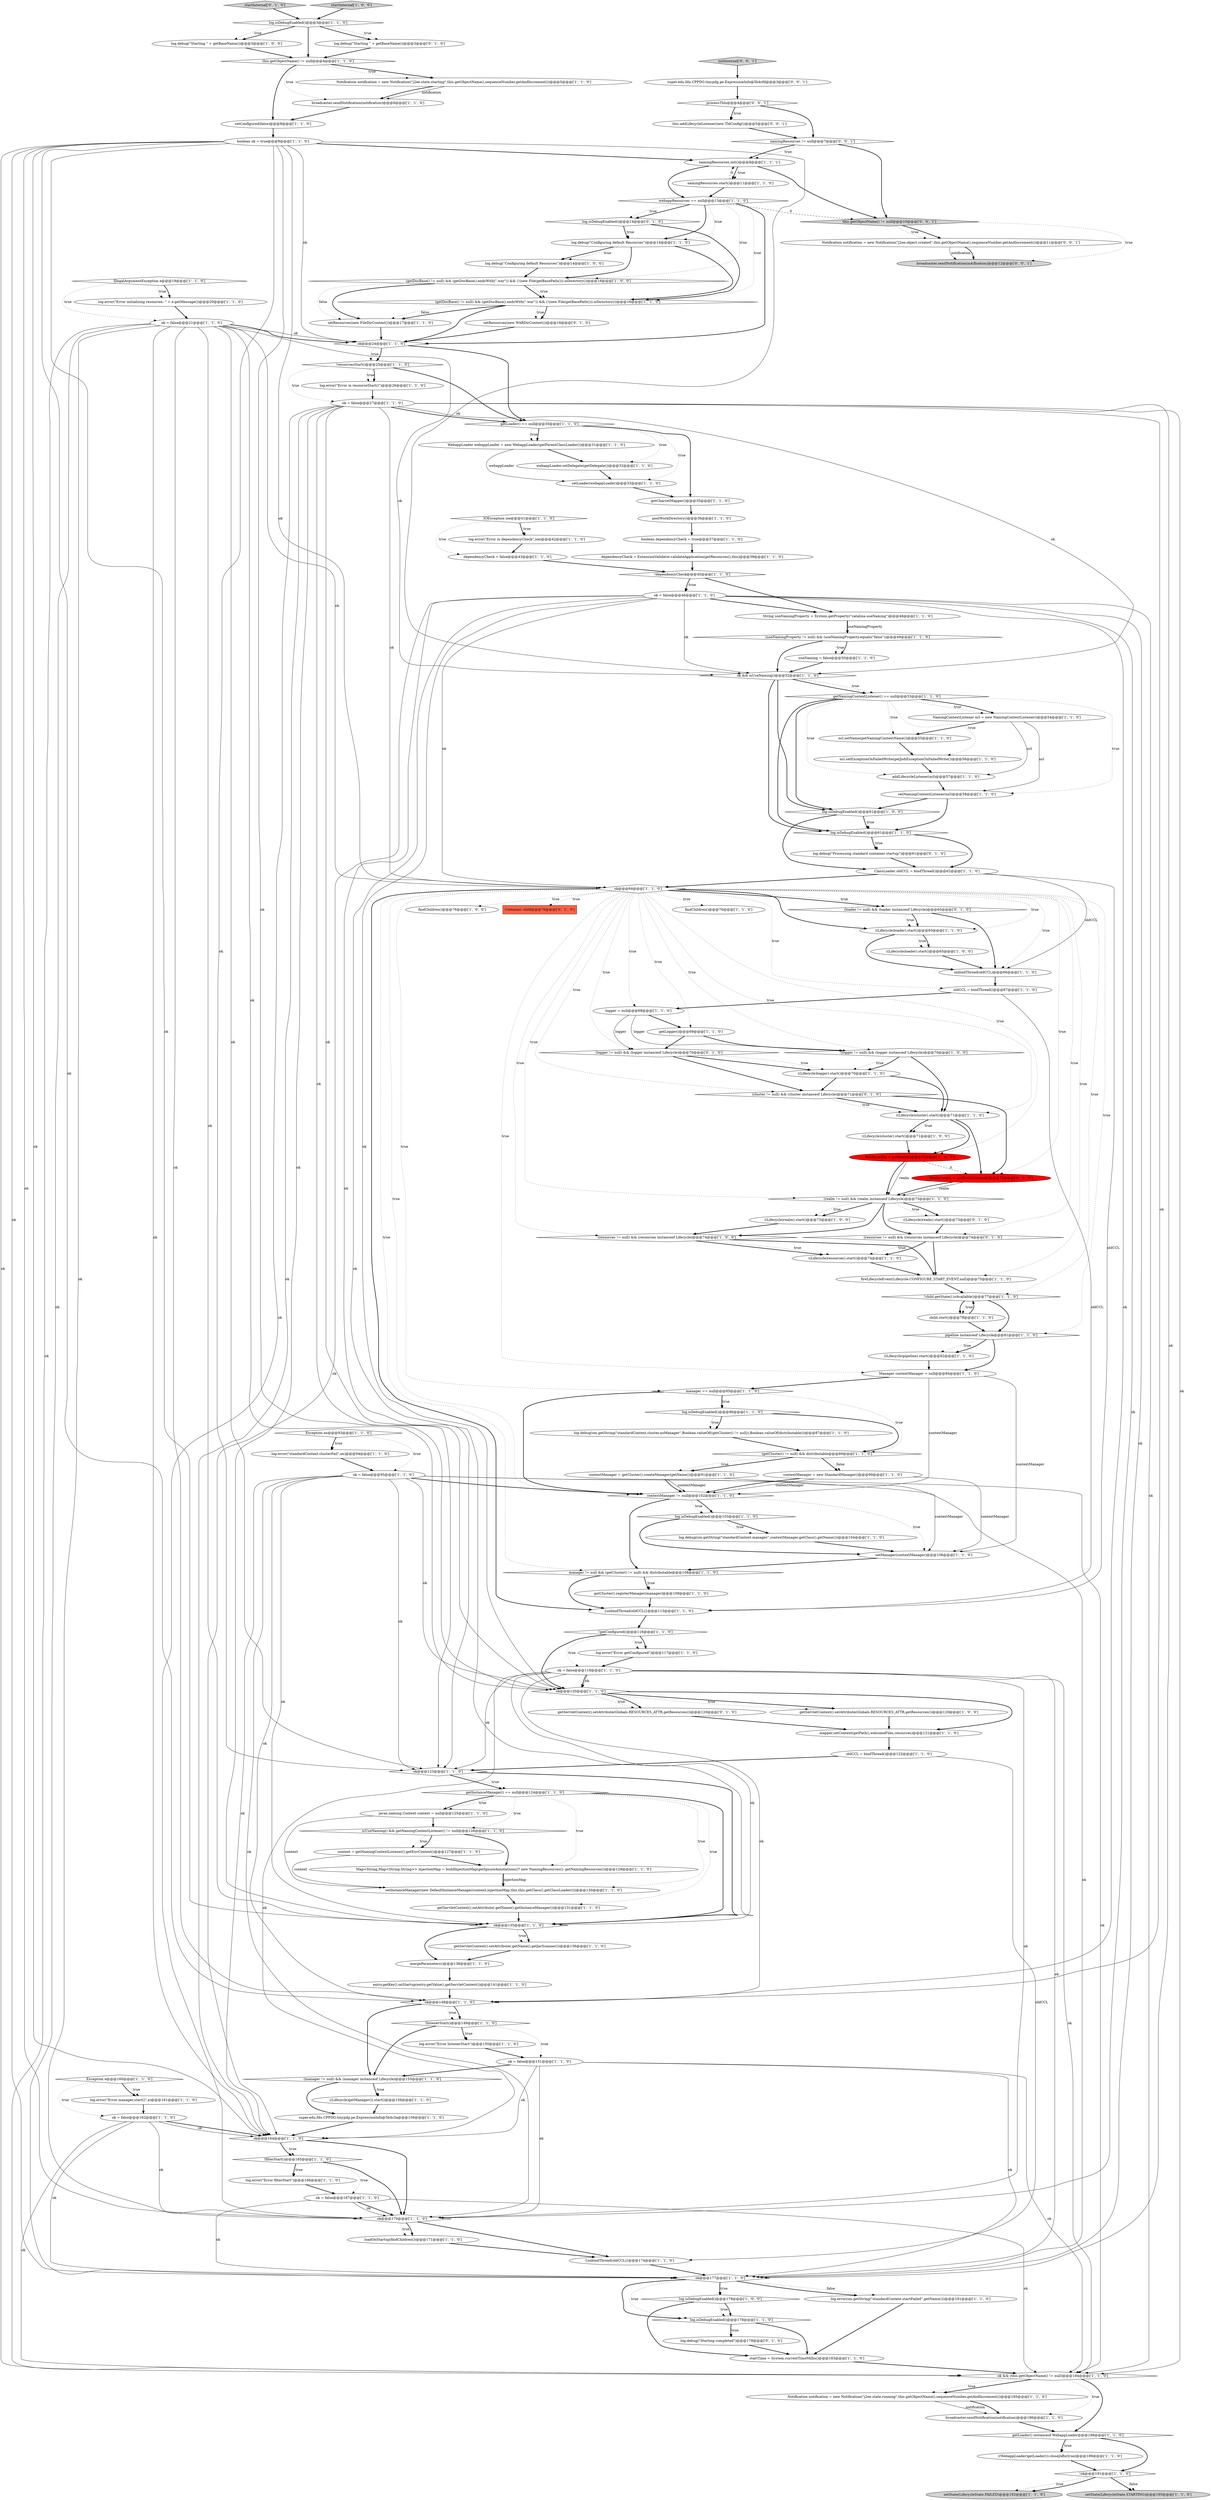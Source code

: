 digraph {
64 [style = filled, label = "findChildren()@@@76@@@['1', '1', '0']", fillcolor = white, shape = ellipse image = "AAA0AAABBB1BBB"];
65 [style = filled, label = "WebappLoader webappLoader = new WebappLoader(getParentClassLoader())@@@31@@@['1', '1', '0']", fillcolor = white, shape = ellipse image = "AAA0AAABBB1BBB"];
31 [style = filled, label = "dependencyCheck = false@@@43@@@['1', '1', '0']", fillcolor = white, shape = ellipse image = "AAA0AAABBB1BBB"];
22 [style = filled, label = "Notification notification = new Notification(\"j2ee.state.running\",this.getObjectName(),sequenceNumber.getAndIncrement())@@@185@@@['1', '1', '0']", fillcolor = white, shape = ellipse image = "AAA0AAABBB1BBB"];
88 [style = filled, label = "((Lifecycle)logger).start()@@@70@@@['1', '1', '0']", fillcolor = white, shape = ellipse image = "AAA0AAABBB1BBB"];
149 [style = filled, label = "startInternal['0', '1', '0']", fillcolor = lightgray, shape = diamond image = "AAA0AAABBB2BBB"];
104 [style = filled, label = "ok@@@120@@@['1', '1', '0']", fillcolor = white, shape = diamond image = "AAA0AAABBB1BBB"];
139 [style = filled, label = "log.debug(\"Starting completed\")@@@178@@@['0', '1', '0']", fillcolor = white, shape = ellipse image = "AAA0AAABBB2BBB"];
8 [style = filled, label = "(getDocBase() != null) && (getDocBase().endsWith(\".war\")) && (!(new File(getBasePath())).isDirectory())@@@16@@@['1', '0', '0']", fillcolor = white, shape = diamond image = "AAA0AAABBB1BBB"];
45 [style = filled, label = "fireLifecycleEvent(Lifecycle.CONFIGURE_START_EVENT,null)@@@75@@@['1', '1', '0']", fillcolor = white, shape = ellipse image = "AAA0AAABBB1BBB"];
145 [style = filled, label = "(loader != null) && (loader instanceof Lifecycle)@@@65@@@['0', '1', '0']", fillcolor = white, shape = diamond image = "AAA0AAABBB2BBB"];
120 [style = filled, label = "setState(LifecycleState.FAILED)@@@192@@@['1', '1', '0']", fillcolor = lightgray, shape = ellipse image = "AAA0AAABBB1BBB"];
44 [style = filled, label = "!filterStart()@@@165@@@['1', '1', '0']", fillcolor = white, shape = diamond image = "AAA0AAABBB1BBB"];
34 [style = filled, label = "log.isDebugEnabled()@@@86@@@['1', '1', '0']", fillcolor = white, shape = diamond image = "AAA0AAABBB1BBB"];
21 [style = filled, label = "log.debug(\"Configuring default Resources\")@@@14@@@['1', '0', '0']", fillcolor = white, shape = ellipse image = "AAA0AAABBB1BBB"];
37 [style = filled, label = "startInternal['1', '0', '0']", fillcolor = lightgray, shape = diamond image = "AAA0AAABBB1BBB"];
106 [style = filled, label = "((Lifecycle)loader).start()@@@65@@@['1', '1', '0']", fillcolor = white, shape = ellipse image = "AAA0AAABBB1BBB"];
116 [style = filled, label = "ok && (this.getObjectName() != null)@@@184@@@['1', '1', '0']", fillcolor = white, shape = diamond image = "AAA0AAABBB1BBB"];
35 [style = filled, label = "setInstanceManager(new DefaultInstanceManager(context,injectionMap,this,this.getClass().getClassLoader()))@@@130@@@['1', '1', '0']", fillcolor = white, shape = ellipse image = "AAA0AAABBB1BBB"];
151 [style = filled, label = "log.debug(\"Processing standard container startup\")@@@61@@@['0', '1', '0']", fillcolor = white, shape = ellipse image = "AAA0AAABBB2BBB"];
87 [style = filled, label = "ok = false@@@46@@@['1', '1', '0']", fillcolor = white, shape = ellipse image = "AAA0AAABBB1BBB"];
50 [style = filled, label = "ok@@@135@@@['1', '1', '0']", fillcolor = white, shape = diamond image = "AAA0AAABBB1BBB"];
71 [style = filled, label = "(useNamingProperty != null) && (useNamingProperty.equals(\"false\"))@@@49@@@['1', '1', '0']", fillcolor = white, shape = diamond image = "AAA0AAABBB1BBB"];
91 [style = filled, label = "entry.getKey().onStartup(entry.getValue(),getServletContext())@@@141@@@['1', '1', '0']", fillcolor = white, shape = ellipse image = "AAA0AAABBB1BBB"];
102 [style = filled, label = "setConfigured(false)@@@8@@@['1', '1', '0']", fillcolor = white, shape = ellipse image = "AAA0AAABBB1BBB"];
158 [style = filled, label = "initInternal['0', '0', '1']", fillcolor = lightgray, shape = diamond image = "AAA0AAABBB3BBB"];
92 [style = filled, label = "log.error(\"standardContext.clusterFail\",ex)@@@94@@@['1', '1', '0']", fillcolor = white, shape = ellipse image = "AAA0AAABBB1BBB"];
119 [style = filled, label = "log.error(\"Error in dependencyCheck\",ioe)@@@42@@@['1', '1', '0']", fillcolor = white, shape = ellipse image = "AAA0AAABBB1BBB"];
55 [style = filled, label = "log.debug(sm.getString(\"standardContext.manager\",contextManager.getClass().getName()))@@@104@@@['1', '1', '0']", fillcolor = white, shape = ellipse image = "AAA0AAABBB1BBB"];
130 [style = filled, label = "ok = false@@@27@@@['1', '1', '0']", fillcolor = white, shape = ellipse image = "AAA0AAABBB1BBB"];
6 [style = filled, label = "log.isDebugEnabled()@@@61@@@['1', '0', '0']", fillcolor = white, shape = diamond image = "AAA0AAABBB1BBB"];
38 [style = filled, label = "((Lifecycle)pipeline).start()@@@82@@@['1', '1', '0']", fillcolor = white, shape = ellipse image = "AAA0AAABBB1BBB"];
157 [style = filled, label = "this.getObjectName() != null@@@10@@@['0', '0', '1']", fillcolor = lightgray, shape = diamond image = "AAA0AAABBB3BBB"];
132 [style = filled, label = "(getDocBase() != null) && (getDocBase().endsWith(\".war\")) && (!(new File(getBasePath())).isDirectory())@@@16@@@['1', '1', '0']", fillcolor = white, shape = diamond image = "AAA0AAABBB1BBB"];
63 [style = filled, label = "((WebappLoader)getLoader()).closeJARs(true)@@@189@@@['1', '1', '0']", fillcolor = white, shape = ellipse image = "AAA0AAABBB1BBB"];
146 [style = filled, label = "setResources(new WARDirContext())@@@16@@@['0', '1', '0']", fillcolor = white, shape = ellipse image = "AAA0AAABBB2BBB"];
159 [style = filled, label = "this.addLifecycleListener(new TldConfig())@@@5@@@['0', '0', '1']", fillcolor = white, shape = ellipse image = "AAA0AAABBB3BBB"];
75 [style = filled, label = "startTime = System.currentTimeMillis()@@@183@@@['1', '1', '0']", fillcolor = white, shape = ellipse image = "AAA0AAABBB1BBB"];
141 [style = filled, label = "(resources != null) && (resources instanceof Lifecycle)@@@74@@@['0', '1', '0']", fillcolor = white, shape = diamond image = "AAA0AAABBB2BBB"];
53 [style = filled, label = "ok@@@64@@@['1', '1', '0']", fillcolor = white, shape = diamond image = "AAA0AAABBB1BBB"];
98 [style = filled, label = "webappLoader.setDelegate(getDelegate())@@@32@@@['1', '1', '0']", fillcolor = white, shape = ellipse image = "AAA0AAABBB1BBB"];
100 [style = filled, label = "{unbindThread(oldCCL)}@@@113@@@['1', '1', '0']", fillcolor = white, shape = ellipse image = "AAA0AAABBB1BBB"];
95 [style = filled, label = "unbindThread(oldCCL)@@@66@@@['1', '1', '0']", fillcolor = white, shape = ellipse image = "AAA0AAABBB1BBB"];
156 [style = filled, label = "processTlds@@@4@@@['0', '0', '1']", fillcolor = white, shape = diamond image = "AAA0AAABBB3BBB"];
2 [style = filled, label = "manager == null@@@85@@@['1', '1', '0']", fillcolor = white, shape = diamond image = "AAA0AAABBB1BBB"];
17 [style = filled, label = "useNaming = false@@@50@@@['1', '1', '0']", fillcolor = white, shape = ellipse image = "AAA0AAABBB1BBB"];
83 [style = filled, label = "context = getNamingContextListener().getEnvContext()@@@127@@@['1', '1', '0']", fillcolor = white, shape = ellipse image = "AAA0AAABBB1BBB"];
153 [style = filled, label = "broadcaster.sendNotification(notification)@@@12@@@['0', '0', '1']", fillcolor = lightgray, shape = ellipse image = "AAA0AAABBB3BBB"];
114 [style = filled, label = "log.error(\"Error initializing resources: \" + e.getMessage())@@@20@@@['1', '1', '0']", fillcolor = white, shape = ellipse image = "AAA0AAABBB1BBB"];
14 [style = filled, label = "Realm realm = getRealm()@@@72@@@['1', '0', '0']", fillcolor = red, shape = ellipse image = "AAA1AAABBB1BBB"];
133 [style = filled, label = "ok@@@164@@@['1', '1', '0']", fillcolor = white, shape = diamond image = "AAA0AAABBB1BBB"];
58 [style = filled, label = "findChildren()@@@76@@@['1', '0', '0']", fillcolor = white, shape = ellipse image = "AAA0AAABBB1BBB"];
73 [style = filled, label = "ok@@@170@@@['1', '1', '0']", fillcolor = white, shape = diamond image = "AAA0AAABBB1BBB"];
148 [style = filled, label = "Container child@@@76@@@['0', '1', '0']", fillcolor = tomato, shape = box image = "AAA0AAABBB2BBB"];
78 [style = filled, label = "!dependencyCheck@@@45@@@['1', '1', '0']", fillcolor = white, shape = diamond image = "AAA0AAABBB1BBB"];
3 [style = filled, label = "getServletContext().setAttribute(.getName(),getJarScanner())@@@136@@@['1', '1', '0']", fillcolor = white, shape = ellipse image = "AAA0AAABBB1BBB"];
155 [style = filled, label = "super.edu.fdu.CPPDG.tinypdg.pe.ExpressionInfo@5b4cfd@@@3@@@['0', '0', '1']", fillcolor = white, shape = ellipse image = "AAA0AAABBB3BBB"];
16 [style = filled, label = "log.error(sm.getString(\"standardContext.startFailed\",getName()))@@@181@@@['1', '1', '0']", fillcolor = white, shape = ellipse image = "AAA0AAABBB1BBB"];
36 [style = filled, label = "ok@@@177@@@['1', '1', '0']", fillcolor = white, shape = diamond image = "AAA0AAABBB1BBB"];
96 [style = filled, label = "log.error(\"Error getConfigured\")@@@117@@@['1', '1', '0']", fillcolor = white, shape = ellipse image = "AAA0AAABBB1BBB"];
136 [style = filled, label = "child.start()@@@78@@@['1', '1', '0']", fillcolor = white, shape = ellipse image = "AAA0AAABBB1BBB"];
137 [style = filled, label = "broadcaster.sendNotification(notification)@@@6@@@['1', '1', '0']", fillcolor = white, shape = ellipse image = "AAA0AAABBB1BBB"];
15 [style = filled, label = "ok = false@@@167@@@['1', '1', '0']", fillcolor = white, shape = ellipse image = "AAA0AAABBB1BBB"];
110 [style = filled, label = "ok@@@123@@@['1', '1', '0']", fillcolor = white, shape = diamond image = "AAA0AAABBB1BBB"];
5 [style = filled, label = "{unbindThread(oldCCL)}@@@174@@@['1', '1', '0']", fillcolor = white, shape = ellipse image = "AAA0AAABBB1BBB"];
81 [style = filled, label = "log.debug(\"Starting \" + getBaseName())@@@3@@@['1', '0', '0']", fillcolor = white, shape = ellipse image = "AAA0AAABBB1BBB"];
135 [style = filled, label = "(realm != null) && (realm instanceof Lifecycle)@@@73@@@['1', '1', '0']", fillcolor = white, shape = diamond image = "AAA0AAABBB1BBB"];
11 [style = filled, label = "((Lifecycle)cluster).start()@@@71@@@['1', '0', '0']", fillcolor = white, shape = ellipse image = "AAA0AAABBB1BBB"];
129 [style = filled, label = "isUseNaming() && getNamingContextListener() != null@@@126@@@['1', '1', '0']", fillcolor = white, shape = diamond image = "AAA0AAABBB1BBB"];
23 [style = filled, label = "this.getObjectName() != null@@@4@@@['1', '1', '0']", fillcolor = white, shape = diamond image = "AAA0AAABBB1BBB"];
77 [style = filled, label = "Exception ex@@@93@@@['1', '1', '0']", fillcolor = white, shape = diamond image = "AAA0AAABBB1BBB"];
94 [style = filled, label = "ok = false@@@162@@@['1', '1', '0']", fillcolor = white, shape = ellipse image = "AAA0AAABBB1BBB"];
33 [style = filled, label = "dependencyCheck = ExtensionValidator.validateApplication(getResources(),this)@@@39@@@['1', '1', '0']", fillcolor = white, shape = ellipse image = "AAA0AAABBB1BBB"];
12 [style = filled, label = "mergeParameters()@@@138@@@['1', '1', '0']", fillcolor = white, shape = ellipse image = "AAA0AAABBB1BBB"];
24 [style = filled, label = "((Lifecycle)loader).start()@@@65@@@['1', '0', '0']", fillcolor = white, shape = ellipse image = "AAA0AAABBB1BBB"];
18 [style = filled, label = "oldCCL = bindThread()@@@67@@@['1', '1', '0']", fillcolor = white, shape = ellipse image = "AAA0AAABBB1BBB"];
20 [style = filled, label = "(logger != null) && (logger instanceof Lifecycle)@@@70@@@['1', '0', '0']", fillcolor = white, shape = diamond image = "AAA0AAABBB1BBB"];
108 [style = filled, label = "contextManager = new StandardManager()@@@99@@@['1', '1', '0']", fillcolor = white, shape = ellipse image = "AAA0AAABBB1BBB"];
112 [style = filled, label = "getCluster().registerManager(manager)@@@109@@@['1', '1', '0']", fillcolor = white, shape = ellipse image = "AAA0AAABBB1BBB"];
26 [style = filled, label = "getInstanceManager() == null@@@124@@@['1', '1', '0']", fillcolor = white, shape = diamond image = "AAA0AAABBB1BBB"];
74 [style = filled, label = "String useNamingProperty = System.getProperty(\"catalina.useNaming\")@@@48@@@['1', '1', '0']", fillcolor = white, shape = ellipse image = "AAA0AAABBB1BBB"];
150 [style = filled, label = "Realm realm = getRealmInternal()@@@72@@@['0', '1', '0']", fillcolor = red, shape = ellipse image = "AAA1AAABBB2BBB"];
123 [style = filled, label = "!getConfigured()@@@116@@@['1', '1', '0']", fillcolor = white, shape = diamond image = "AAA0AAABBB1BBB"];
57 [style = filled, label = "log.debug(\"Configuring default Resources\")@@@14@@@['1', '1', '0']", fillcolor = white, shape = ellipse image = "AAA0AAABBB1BBB"];
49 [style = filled, label = "IllegalArgumentException e@@@19@@@['1', '1', '0']", fillcolor = white, shape = diamond image = "AAA0AAABBB1BBB"];
66 [style = filled, label = "log.error(\"Error in resourceStart()\")@@@26@@@['1', '1', '0']", fillcolor = white, shape = ellipse image = "AAA0AAABBB1BBB"];
28 [style = filled, label = "((Lifecycle)cluster).start()@@@71@@@['1', '1', '0']", fillcolor = white, shape = ellipse image = "AAA0AAABBB1BBB"];
32 [style = filled, label = "((Lifecycle)realm).start()@@@73@@@['1', '0', '0']", fillcolor = white, shape = ellipse image = "AAA0AAABBB1BBB"];
101 [style = filled, label = "NamingContextListener ncl = new NamingContextListener()@@@54@@@['1', '1', '0']", fillcolor = white, shape = ellipse image = "AAA0AAABBB1BBB"];
109 [style = filled, label = "getLogger()@@@69@@@['1', '1', '0']", fillcolor = white, shape = ellipse image = "AAA0AAABBB1BBB"];
19 [style = filled, label = "log.isDebugEnabled()@@@178@@@['1', '0', '0']", fillcolor = white, shape = diamond image = "AAA0AAABBB1BBB"];
140 [style = filled, label = "((Lifecycle)realm).start()@@@73@@@['0', '1', '0']", fillcolor = white, shape = ellipse image = "AAA0AAABBB2BBB"];
147 [style = filled, label = "(logger != null) && (logger instanceof Lifecycle)@@@70@@@['0', '1', '0']", fillcolor = white, shape = diamond image = "AAA0AAABBB2BBB"];
107 [style = filled, label = "loadOnStartup(findChildren())@@@171@@@['1', '1', '0']", fillcolor = white, shape = ellipse image = "AAA0AAABBB1BBB"];
59 [style = filled, label = "Exception e@@@160@@@['1', '1', '0']", fillcolor = white, shape = diamond image = "AAA0AAABBB1BBB"];
40 [style = filled, label = "boolean ok = true@@@9@@@['1', '1', '0']", fillcolor = white, shape = ellipse image = "AAA0AAABBB1BBB"];
128 [style = filled, label = "boolean dependencyCheck = true@@@37@@@['1', '1', '0']", fillcolor = white, shape = ellipse image = "AAA0AAABBB1BBB"];
90 [style = filled, label = "webappResources == null@@@13@@@['1', '1', '0']", fillcolor = white, shape = diamond image = "AAA0AAABBB1BBB"];
93 [style = filled, label = "ok && isUseNaming()@@@52@@@['1', '1', '0']", fillcolor = white, shape = diamond image = "AAA0AAABBB1BBB"];
10 [style = filled, label = "pipeline instanceof Lifecycle@@@81@@@['1', '1', '0']", fillcolor = white, shape = diamond image = "AAA0AAABBB1BBB"];
0 [style = filled, label = "ok@@@24@@@['1', '1', '0']", fillcolor = white, shape = diamond image = "AAA0AAABBB1BBB"];
61 [style = filled, label = "super.edu.fdu.CPPDG.tinypdg.pe.ExpressionInfo@5b4c3a@@@158@@@['1', '1', '0']", fillcolor = white, shape = ellipse image = "AAA0AAABBB1BBB"];
13 [style = filled, label = "postWorkDirectory()@@@36@@@['1', '1', '0']", fillcolor = white, shape = ellipse image = "AAA0AAABBB1BBB"];
9 [style = filled, label = "IOException ioe@@@41@@@['1', '1', '0']", fillcolor = white, shape = diamond image = "AAA0AAABBB1BBB"];
154 [style = filled, label = "Notification notification = new Notification(\"j2ee.object.created\",this.getObjectName(),sequenceNumber.getAndIncrement())@@@11@@@['0', '0', '1']", fillcolor = white, shape = ellipse image = "AAA0AAABBB3BBB"];
56 [style = filled, label = "log.error(\"Error filterStart\")@@@166@@@['1', '1', '0']", fillcolor = white, shape = ellipse image = "AAA0AAABBB1BBB"];
30 [style = filled, label = "mapper.setContext(getPath(),welcomeFiles,resources)@@@121@@@['1', '1', '0']", fillcolor = white, shape = ellipse image = "AAA0AAABBB1BBB"];
80 [style = filled, label = "ClassLoader oldCCL = bindThread()@@@62@@@['1', '1', '0']", fillcolor = white, shape = ellipse image = "AAA0AAABBB1BBB"];
99 [style = filled, label = "log.isDebugEnabled()@@@103@@@['1', '1', '0']", fillcolor = white, shape = diamond image = "AAA0AAABBB1BBB"];
54 [style = filled, label = "getServletContext().setAttribute(Globals.RESOURCES_ATTR,getResources())@@@120@@@['1', '0', '0']", fillcolor = white, shape = ellipse image = "AAA0AAABBB1BBB"];
68 [style = filled, label = "!child.getState().isAvailable()@@@77@@@['1', '1', '0']", fillcolor = white, shape = diamond image = "AAA0AAABBB1BBB"];
70 [style = filled, label = "getLoader() instanceof WebappLoader@@@188@@@['1', '1', '0']", fillcolor = white, shape = diamond image = "AAA0AAABBB1BBB"];
134 [style = filled, label = "getServletContext().setAttribute(.getName(),getInstanceManager())@@@131@@@['1', '1', '0']", fillcolor = white, shape = ellipse image = "AAA0AAABBB1BBB"];
126 [style = filled, label = "broadcaster.sendNotification(notification)@@@186@@@['1', '1', '0']", fillcolor = white, shape = ellipse image = "AAA0AAABBB1BBB"];
105 [style = filled, label = "ok = false@@@21@@@['1', '1', '0']", fillcolor = white, shape = ellipse image = "AAA0AAABBB1BBB"];
84 [style = filled, label = "setLoader(webappLoader)@@@33@@@['1', '1', '0']", fillcolor = white, shape = ellipse image = "AAA0AAABBB1BBB"];
72 [style = filled, label = "contextManager != null@@@102@@@['1', '1', '0']", fillcolor = white, shape = diamond image = "AAA0AAABBB1BBB"];
43 [style = filled, label = "ncl.setName(getNamingContextName())@@@55@@@['1', '1', '0']", fillcolor = white, shape = ellipse image = "AAA0AAABBB1BBB"];
142 [style = filled, label = "log.debug(\"Starting \" + getBaseName())@@@3@@@['0', '1', '0']", fillcolor = white, shape = ellipse image = "AAA0AAABBB2BBB"];
25 [style = filled, label = "Notification notification = new Notification(\"j2ee.state.starting\",this.getObjectName(),sequenceNumber.getAndIncrement())@@@5@@@['1', '1', '0']", fillcolor = white, shape = ellipse image = "AAA0AAABBB1BBB"];
125 [style = filled, label = "log.isDebugEnabled()@@@178@@@['1', '1', '0']", fillcolor = white, shape = diamond image = "AAA0AAABBB1BBB"];
67 [style = filled, label = "addLifecycleListener(ncl)@@@57@@@['1', '1', '0']", fillcolor = white, shape = ellipse image = "AAA0AAABBB1BBB"];
89 [style = filled, label = "(resources != null) && (resources instanceof Lifecycle)@@@74@@@['1', '0', '0']", fillcolor = white, shape = diamond image = "AAA0AAABBB1BBB"];
46 [style = filled, label = "setManager(contextManager)@@@106@@@['1', '1', '0']", fillcolor = white, shape = ellipse image = "AAA0AAABBB1BBB"];
62 [style = filled, label = "oldCCL = bindThread()@@@122@@@['1', '1', '0']", fillcolor = white, shape = ellipse image = "AAA0AAABBB1BBB"];
118 [style = filled, label = "getLoader() == null@@@30@@@['1', '1', '0']", fillcolor = white, shape = diamond image = "AAA0AAABBB1BBB"];
29 [style = filled, label = "(getCluster() != null) && distributable@@@89@@@['1', '1', '0']", fillcolor = white, shape = diamond image = "AAA0AAABBB1BBB"];
121 [style = filled, label = "!resourcesStart()@@@25@@@['1', '1', '0']", fillcolor = white, shape = diamond image = "AAA0AAABBB1BBB"];
47 [style = filled, label = "((Lifecycle)getManager()).start()@@@156@@@['1', '1', '0']", fillcolor = white, shape = ellipse image = "AAA0AAABBB1BBB"];
115 [style = filled, label = "log.error(\"Error listenerStart\")@@@150@@@['1', '1', '0']", fillcolor = white, shape = ellipse image = "AAA0AAABBB1BBB"];
60 [style = filled, label = "Map<String,Map<String,String>> injectionMap = buildInjectionMap(getIgnoreAnnotations()? new NamingResources(): getNamingResources())@@@129@@@['1', '1', '0']", fillcolor = white, shape = ellipse image = "AAA0AAABBB1BBB"];
79 [style = filled, label = "ok@@@148@@@['1', '1', '0']", fillcolor = white, shape = diamond image = "AAA0AAABBB1BBB"];
117 [style = filled, label = "namingResources.init()@@@8@@@['1', '1', '1']", fillcolor = white, shape = ellipse image = "AAA0AAABBB1BBB"];
122 [style = filled, label = "log.error(\"Error manager.start()\",e)@@@161@@@['1', '1', '0']", fillcolor = white, shape = ellipse image = "AAA0AAABBB1BBB"];
138 [style = filled, label = "getServletContext().setAttribute(Globals.RESOURCES_ATTR,getResources())@@@120@@@['0', '1', '0']", fillcolor = white, shape = ellipse image = "AAA0AAABBB2BBB"];
41 [style = filled, label = "Manager contextManager = null@@@84@@@['1', '1', '0']", fillcolor = white, shape = ellipse image = "AAA0AAABBB1BBB"];
52 [style = filled, label = "!listenerStart()@@@149@@@['1', '1', '0']", fillcolor = white, shape = diamond image = "AAA0AAABBB1BBB"];
39 [style = filled, label = "ok = false@@@95@@@['1', '1', '0']", fillcolor = white, shape = ellipse image = "AAA0AAABBB1BBB"];
85 [style = filled, label = "contextManager = getCluster().createManager(getName())@@@91@@@['1', '1', '0']", fillcolor = white, shape = ellipse image = "AAA0AAABBB1BBB"];
76 [style = filled, label = "!ok@@@191@@@['1', '1', '0']", fillcolor = white, shape = diamond image = "AAA0AAABBB1BBB"];
86 [style = filled, label = "getCharsetMapper()@@@35@@@['1', '1', '0']", fillcolor = white, shape = ellipse image = "AAA0AAABBB1BBB"];
152 [style = filled, label = "namingResources != null@@@7@@@['0', '0', '1']", fillcolor = white, shape = diamond image = "AAA0AAABBB3BBB"];
69 [style = filled, label = "getNamingContextListener() == null@@@53@@@['1', '1', '0']", fillcolor = white, shape = diamond image = "AAA0AAABBB1BBB"];
48 [style = filled, label = "ok = false@@@151@@@['1', '1', '0']", fillcolor = white, shape = ellipse image = "AAA0AAABBB1BBB"];
131 [style = filled, label = "ok = false@@@118@@@['1', '1', '0']", fillcolor = white, shape = ellipse image = "AAA0AAABBB1BBB"];
82 [style = filled, label = "setNamingContextListener(ncl)@@@58@@@['1', '1', '0']", fillcolor = white, shape = ellipse image = "AAA0AAABBB1BBB"];
144 [style = filled, label = "(cluster != null) && (cluster instanceof Lifecycle)@@@71@@@['0', '1', '0']", fillcolor = white, shape = diamond image = "AAA0AAABBB2BBB"];
124 [style = filled, label = "(manager != null) && (manager instanceof Lifecycle)@@@155@@@['1', '1', '0']", fillcolor = white, shape = diamond image = "AAA0AAABBB1BBB"];
42 [style = filled, label = "manager != null && (getCluster() != null) && distributable@@@108@@@['1', '1', '0']", fillcolor = white, shape = diamond image = "AAA0AAABBB1BBB"];
127 [style = filled, label = "setResources(new FileDirContext())@@@17@@@['1', '1', '0']", fillcolor = white, shape = ellipse image = "AAA0AAABBB1BBB"];
111 [style = filled, label = "((Lifecycle)resources).start()@@@74@@@['1', '1', '0']", fillcolor = white, shape = ellipse image = "AAA0AAABBB1BBB"];
143 [style = filled, label = "log.isDebugEnabled()@@@14@@@['0', '1', '0']", fillcolor = white, shape = diamond image = "AAA0AAABBB2BBB"];
97 [style = filled, label = "setState(LifecycleState.STARTING)@@@195@@@['1', '1', '0']", fillcolor = lightgray, shape = ellipse image = "AAA0AAABBB1BBB"];
103 [style = filled, label = "log.debug(sm.getString(\"standardContext.cluster.noManager\",Boolean.valueOf((getCluster() != null)),Boolean.valueOf(distributable)))@@@87@@@['1', '1', '0']", fillcolor = white, shape = ellipse image = "AAA0AAABBB1BBB"];
1 [style = filled, label = "namingResources.start()@@@11@@@['1', '1', '0']", fillcolor = white, shape = ellipse image = "AAA0AAABBB1BBB"];
4 [style = filled, label = "ncl.setExceptionOnFailedWrite(getJndiExceptionOnFailedWrite())@@@56@@@['1', '1', '0']", fillcolor = white, shape = ellipse image = "AAA0AAABBB1BBB"];
51 [style = filled, label = "log.isDebugEnabled()@@@61@@@['1', '1', '0']", fillcolor = white, shape = diamond image = "AAA0AAABBB1BBB"];
113 [style = filled, label = "log.isDebugEnabled()@@@3@@@['1', '1', '0']", fillcolor = white, shape = diamond image = "AAA0AAABBB1BBB"];
7 [style = filled, label = "logger = null@@@68@@@['1', '1', '0']", fillcolor = white, shape = ellipse image = "AAA0AAABBB1BBB"];
27 [style = filled, label = "javax.naming.Context context = null@@@125@@@['1', '1', '0']", fillcolor = white, shape = ellipse image = "AAA0AAABBB1BBB"];
150->135 [style = solid, label="realm"];
8->132 [style = bold, label=""];
19->125 [style = dotted, label="true"];
72->99 [style = bold, label=""];
11->14 [style = bold, label=""];
41->72 [style = solid, label="contextManager"];
109->147 [style = bold, label=""];
117->1 [style = bold, label=""];
147->144 [style = bold, label=""];
155->156 [style = bold, label=""];
127->0 [style = bold, label=""];
92->39 [style = bold, label=""];
28->14 [style = bold, label=""];
36->125 [style = bold, label=""];
40->79 [style = solid, label="ok"];
14->135 [style = solid, label="realm"];
70->63 [style = dotted, label="true"];
7->147 [style = solid, label="logger"];
69->101 [style = dotted, label="true"];
93->51 [style = bold, label=""];
132->146 [style = dotted, label="true"];
52->115 [style = dotted, label="true"];
5->36 [style = bold, label=""];
104->138 [style = dotted, label="true"];
130->36 [style = solid, label="ok"];
46->42 [style = bold, label=""];
23->25 [style = bold, label=""];
90->57 [style = dotted, label="true"];
134->50 [style = bold, label=""];
2->34 [style = bold, label=""];
9->31 [style = dotted, label="true"];
89->111 [style = bold, label=""];
108->46 [style = solid, label="contextManager"];
90->8 [style = dotted, label="true"];
44->15 [style = dotted, label="true"];
105->110 [style = solid, label="ok"];
147->88 [style = dotted, label="true"];
40->53 [style = solid, label="ok"];
57->21 [style = bold, label=""];
12->91 [style = bold, label=""];
6->51 [style = dotted, label="true"];
124->47 [style = dotted, label="true"];
15->36 [style = solid, label="ok"];
137->102 [style = bold, label=""];
157->153 [style = dotted, label="true"];
68->136 [style = bold, label=""];
141->45 [style = bold, label=""];
69->4 [style = dotted, label="true"];
105->104 [style = solid, label="ok"];
93->69 [style = dotted, label="true"];
52->115 [style = bold, label=""];
40->36 [style = solid, label="ok"];
135->89 [style = bold, label=""];
131->116 [style = solid, label="ok"];
53->145 [style = bold, label=""];
44->56 [style = bold, label=""];
57->21 [style = dotted, label="true"];
132->127 [style = bold, label=""];
13->128 [style = bold, label=""];
24->95 [style = bold, label=""];
53->68 [style = dotted, label="true"];
159->152 [style = bold, label=""];
107->5 [style = bold, label=""];
87->116 [style = solid, label="ok"];
61->133 [style = bold, label=""];
140->141 [style = bold, label=""];
53->45 [style = dotted, label="true"];
36->19 [style = dotted, label="true"];
80->53 [style = bold, label=""];
94->133 [style = bold, label=""];
105->53 [style = solid, label="ok"];
87->133 [style = solid, label="ok"];
108->72 [style = solid, label="contextManager"];
42->112 [style = dotted, label="true"];
53->14 [style = dotted, label="true"];
105->36 [style = solid, label="ok"];
81->23 [style = bold, label=""];
40->0 [style = solid, label="ok"];
39->116 [style = solid, label="ok"];
26->35 [style = dotted, label="true"];
94->36 [style = solid, label="ok"];
23->25 [style = dotted, label="true"];
77->92 [style = dotted, label="true"];
119->31 [style = bold, label=""];
87->73 [style = solid, label="ok"];
36->19 [style = bold, label=""];
104->30 [style = bold, label=""];
105->133 [style = solid, label="ok"];
0->118 [style = bold, label=""];
48->73 [style = solid, label="ok"];
100->123 [style = bold, label=""];
130->93 [style = solid, label="ok"];
74->71 [style = bold, label=""];
20->28 [style = bold, label=""];
51->151 [style = bold, label=""];
48->133 [style = solid, label="ok"];
141->111 [style = dotted, label="true"];
131->50 [style = solid, label="ok"];
135->140 [style = bold, label=""];
146->0 [style = bold, label=""];
152->117 [style = dotted, label="true"];
101->67 [style = solid, label="ncl"];
113->81 [style = bold, label=""];
63->76 [style = bold, label=""];
105->93 [style = solid, label="ok"];
86->13 [style = bold, label=""];
150->135 [style = bold, label=""];
15->73 [style = bold, label=""];
130->104 [style = solid, label="ok"];
130->50 [style = solid, label="ok"];
48->124 [style = bold, label=""];
154->153 [style = solid, label="notification"];
10->38 [style = dotted, label="true"];
65->98 [style = bold, label=""];
68->136 [style = dotted, label="true"];
57->8 [style = bold, label=""];
142->23 [style = bold, label=""];
38->41 [style = bold, label=""];
125->75 [style = bold, label=""];
108->72 [style = bold, label=""];
33->78 [style = bold, label=""];
77->92 [style = bold, label=""];
132->0 [style = bold, label=""];
117->1 [style = dotted, label="true"];
45->68 [style = bold, label=""];
71->17 [style = dotted, label="true"];
115->48 [style = bold, label=""];
4->67 [style = bold, label=""];
48->36 [style = solid, label="ok"];
53->100 [style = bold, label=""];
14->150 [style = dashed, label="0"];
131->36 [style = solid, label="ok"];
156->159 [style = bold, label=""];
110->50 [style = bold, label=""];
152->157 [style = bold, label=""];
87->50 [style = solid, label="ok"];
133->73 [style = bold, label=""];
77->39 [style = dotted, label="true"];
53->148 [style = dotted, label="true"];
44->56 [style = dotted, label="true"];
59->94 [style = dotted, label="true"];
15->73 [style = solid, label="ok"];
2->29 [style = dotted, label="true"];
110->26 [style = bold, label=""];
130->133 [style = solid, label="ok"];
15->116 [style = solid, label="ok"];
19->75 [style = bold, label=""];
130->118 [style = bold, label=""];
104->54 [style = bold, label=""];
53->72 [style = dotted, label="true"];
90->57 [style = bold, label=""];
135->32 [style = bold, label=""];
113->142 [style = dotted, label="true"];
121->66 [style = dotted, label="true"];
101->82 [style = solid, label="ncl"];
130->110 [style = solid, label="ok"];
131->110 [style = solid, label="ok"];
25->137 [style = solid, label="notification"];
39->79 [style = solid, label="ok"];
59->122 [style = dotted, label="true"];
111->45 [style = bold, label=""];
156->152 [style = bold, label=""];
34->29 [style = bold, label=""];
103->29 [style = bold, label=""];
53->20 [style = dotted, label="true"];
59->122 [style = bold, label=""];
144->150 [style = bold, label=""];
74->71 [style = solid, label="useNamingProperty"];
23->137 [style = dotted, label="true"];
72->46 [style = dotted, label="true"];
70->76 [style = bold, label=""];
145->106 [style = bold, label=""];
14->135 [style = bold, label=""];
138->30 [style = bold, label=""];
90->157 [style = dashed, label="0"];
27->129 [style = bold, label=""];
9->119 [style = dotted, label="true"];
34->103 [style = dotted, label="true"];
29->108 [style = bold, label=""];
41->46 [style = solid, label="contextManager"];
102->40 [style = bold, label=""];
31->78 [style = bold, label=""];
53->147 [style = dotted, label="true"];
66->130 [style = bold, label=""];
76->97 [style = bold, label=""];
94->133 [style = solid, label="ok"];
116->22 [style = bold, label=""];
53->150 [style = dotted, label="true"];
69->67 [style = dotted, label="true"];
94->116 [style = solid, label="ok"];
69->6 [style = bold, label=""];
42->112 [style = bold, label=""];
131->73 [style = solid, label="ok"];
54->30 [style = bold, label=""];
90->132 [style = dotted, label="true"];
53->18 [style = dotted, label="true"];
104->54 [style = dotted, label="true"];
132->146 [style = bold, label=""];
90->143 [style = bold, label=""];
40->93 [style = solid, label="ok"];
7->109 [style = bold, label=""];
55->46 [style = bold, label=""];
139->75 [style = bold, label=""];
40->73 [style = solid, label="ok"];
53->141 [style = dotted, label="true"];
149->113 [style = bold, label=""];
113->81 [style = dotted, label="true"];
51->80 [style = bold, label=""];
98->84 [style = bold, label=""];
28->11 [style = dotted, label="true"];
68->10 [style = bold, label=""];
53->41 [style = dotted, label="true"];
8->127 [style = dotted, label="false"];
25->137 [style = bold, label=""];
87->110 [style = solid, label="ok"];
105->116 [style = solid, label="ok"];
50->3 [style = dotted, label="true"];
99->55 [style = bold, label=""];
21->8 [style = bold, label=""];
114->105 [style = bold, label=""];
49->105 [style = dotted, label="true"];
56->15 [style = bold, label=""];
122->94 [style = bold, label=""];
123->104 [style = bold, label=""];
113->23 [style = bold, label=""];
43->4 [style = bold, label=""];
87->74 [style = bold, label=""];
50->12 [style = bold, label=""];
143->57 [style = dotted, label="true"];
20->88 [style = dotted, label="true"];
52->48 [style = dotted, label="true"];
106->24 [style = dotted, label="true"];
158->155 [style = bold, label=""];
147->88 [style = bold, label=""];
80->100 [style = solid, label="oldCCL"];
17->93 [style = bold, label=""];
105->79 [style = solid, label="ok"];
42->100 [style = bold, label=""];
60->35 [style = solid, label="injectionMap"];
39->50 [style = solid, label="ok"];
76->97 [style = dotted, label="false"];
121->130 [style = dotted, label="true"];
83->35 [style = solid, label="context"];
44->73 [style = bold, label=""];
36->16 [style = dotted, label="false"];
62->5 [style = solid, label="oldCCL"];
50->3 [style = bold, label=""];
53->64 [style = dotted, label="true"];
136->10 [style = bold, label=""];
130->73 [style = solid, label="ok"];
41->2 [style = bold, label=""];
29->108 [style = dotted, label="false"];
39->72 [style = bold, label=""];
131->79 [style = solid, label="ok"];
109->20 [style = bold, label=""];
0->121 [style = bold, label=""];
105->73 [style = solid, label="ok"];
79->52 [style = bold, label=""];
145->106 [style = dotted, label="true"];
85->72 [style = solid, label="contextManager"];
7->20 [style = solid, label="logger"];
0->121 [style = dotted, label="true"];
36->16 [style = bold, label=""];
6->80 [style = bold, label=""];
26->60 [style = dotted, label="true"];
125->139 [style = bold, label=""];
123->96 [style = bold, label=""];
73->5 [style = bold, label=""];
133->44 [style = dotted, label="true"];
78->74 [style = bold, label=""];
132->127 [style = dotted, label="false"];
118->98 [style = dotted, label="true"];
26->27 [style = dotted, label="true"];
135->140 [style = dotted, label="true"];
78->87 [style = bold, label=""];
47->61 [style = bold, label=""];
87->79 [style = solid, label="ok"];
105->0 [style = solid, label="ok"];
88->144 [style = bold, label=""];
99->55 [style = dotted, label="true"];
157->154 [style = dotted, label="true"];
117->157 [style = bold, label=""];
89->111 [style = dotted, label="true"];
101->43 [style = bold, label=""];
3->12 [style = bold, label=""];
130->53 [style = solid, label="ok"];
20->88 [style = bold, label=""];
112->100 [style = bold, label=""];
53->42 [style = dotted, label="true"];
57->132 [style = bold, label=""];
121->66 [style = bold, label=""];
141->111 [style = bold, label=""];
135->32 [style = dotted, label="true"];
1->90 [style = bold, label=""];
39->104 [style = solid, label="ok"];
39->36 [style = solid, label="ok"];
154->153 [style = bold, label=""];
130->79 [style = solid, label="ok"];
90->0 [style = bold, label=""];
105->0 [style = bold, label=""];
22->126 [style = solid, label="notification"];
10->38 [style = bold, label=""];
53->145 [style = dotted, label="true"];
2->72 [style = bold, label=""];
144->28 [style = bold, label=""];
8->127 [style = bold, label=""];
40->110 [style = solid, label="ok"];
95->18 [style = bold, label=""];
90->143 [style = dotted, label="true"];
72->42 [style = bold, label=""];
53->109 [style = dotted, label="true"];
28->11 [style = bold, label=""];
69->82 [style = dotted, label="true"];
53->7 [style = dotted, label="true"];
94->73 [style = solid, label="ok"];
28->150 [style = bold, label=""];
128->33 [style = bold, label=""];
136->68 [style = bold, label=""];
69->51 [style = bold, label=""];
125->139 [style = dotted, label="true"];
126->70 [style = bold, label=""];
60->35 [style = bold, label=""];
130->116 [style = solid, label="ok"];
49->114 [style = bold, label=""];
124->61 [style = bold, label=""];
26->50 [style = bold, label=""];
32->89 [style = bold, label=""];
118->65 [style = dotted, label="true"];
8->132 [style = dotted, label="true"];
39->133 [style = solid, label="ok"];
27->35 [style = solid, label="context"];
124->47 [style = bold, label=""];
26->129 [style = dotted, label="true"];
133->44 [style = bold, label=""];
30->62 [style = bold, label=""];
129->83 [style = dotted, label="true"];
129->60 [style = bold, label=""];
116->22 [style = dotted, label="true"];
110->26 [style = dotted, label="true"];
105->50 [style = solid, label="ok"];
156->159 [style = dotted, label="true"];
40->116 [style = solid, label="ok"];
93->69 [style = bold, label=""];
37->113 [style = bold, label=""];
62->110 [style = bold, label=""];
53->58 [style = dotted, label="true"];
117->90 [style = bold, label=""];
135->141 [style = bold, label=""];
72->99 [style = dotted, label="true"];
10->41 [style = bold, label=""];
36->125 [style = dotted, label="true"];
79->52 [style = dotted, label="true"];
87->53 [style = solid, label="ok"];
118->84 [style = dotted, label="true"];
23->102 [style = bold, label=""];
79->124 [style = bold, label=""];
40->117 [style = bold, label=""];
99->46 [style = bold, label=""];
96->131 [style = bold, label=""];
35->134 [style = bold, label=""];
104->138 [style = bold, label=""];
116->126 [style = dotted, label="true"];
145->95 [style = bold, label=""];
118->86 [style = bold, label=""];
53->89 [style = dotted, label="true"];
69->43 [style = dotted, label="true"];
78->87 [style = dotted, label="true"];
22->126 [style = bold, label=""];
131->104 [style = bold, label=""];
116->70 [style = bold, label=""];
118->65 [style = bold, label=""];
121->118 [style = bold, label=""];
29->85 [style = bold, label=""];
83->60 [style = bold, label=""];
1->117 [style = dashed, label="0"];
67->82 [style = bold, label=""];
89->45 [style = bold, label=""];
49->114 [style = dotted, label="true"];
26->27 [style = bold, label=""];
65->84 [style = solid, label="webappLoader"];
71->93 [style = bold, label=""];
40->104 [style = solid, label="ok"];
53->106 [style = dotted, label="true"];
85->46 [style = solid, label="contextManager"];
69->101 [style = bold, label=""];
51->151 [style = dotted, label="true"];
39->110 [style = solid, label="ok"];
129->83 [style = bold, label=""];
18->7 [style = bold, label=""];
53->135 [style = dotted, label="true"];
53->106 [style = bold, label=""];
144->28 [style = dotted, label="true"];
40->50 [style = solid, label="ok"];
6->51 [style = bold, label=""];
53->28 [style = dotted, label="true"];
53->10 [style = dotted, label="true"];
26->134 [style = dotted, label="true"];
87->36 [style = solid, label="ok"];
157->154 [style = bold, label=""];
91->79 [style = bold, label=""];
19->125 [style = bold, label=""];
18->100 [style = solid, label="oldCCL"];
88->28 [style = bold, label=""];
143->57 [style = bold, label=""];
151->80 [style = bold, label=""];
80->95 [style = solid, label="oldCCL"];
53->2 [style = dotted, label="true"];
52->124 [style = bold, label=""];
131->133 [style = solid, label="ok"];
53->144 [style = dotted, label="true"];
76->120 [style = dotted, label="true"];
82->51 [style = bold, label=""];
39->73 [style = solid, label="ok"];
152->117 [style = bold, label=""];
143->132 [style = bold, label=""];
71->17 [style = bold, label=""];
85->72 [style = bold, label=""];
16->75 [style = bold, label=""];
123->96 [style = dotted, label="true"];
2->34 [style = dotted, label="true"];
93->6 [style = bold, label=""];
82->6 [style = bold, label=""];
87->93 [style = solid, label="ok"];
48->116 [style = solid, label="ok"];
40->133 [style = solid, label="ok"];
70->63 [style = bold, label=""];
87->104 [style = solid, label="ok"];
131->104 [style = solid, label="ok"];
106->24 [style = bold, label=""];
106->95 [style = bold, label=""];
84->86 [style = bold, label=""];
123->131 [style = dotted, label="true"];
73->107 [style = dotted, label="true"];
113->142 [style = bold, label=""];
53->95 [style = dotted, label="true"];
9->119 [style = bold, label=""];
76->120 [style = bold, label=""];
34->103 [style = bold, label=""];
73->107 [style = bold, label=""];
75->116 [style = bold, label=""];
29->85 [style = dotted, label="true"];
}
